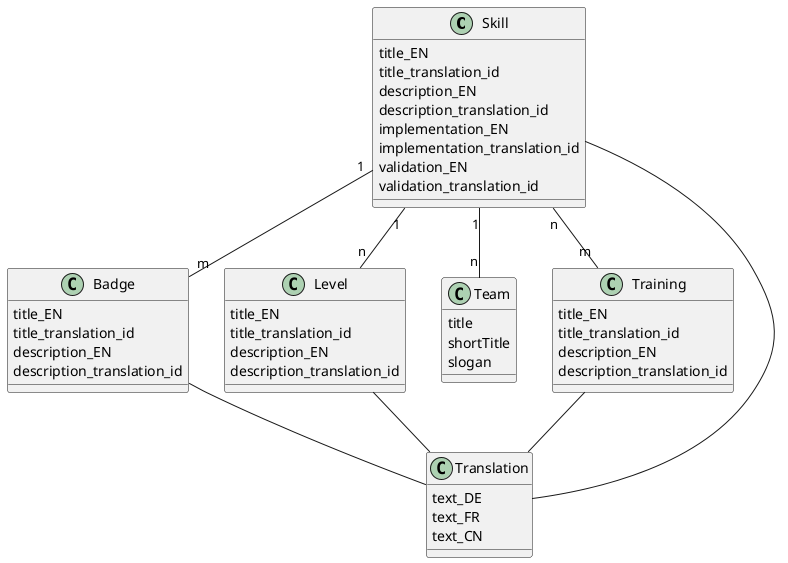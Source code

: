 @startuml

skinparam shadowing false
skinparam componentStyle uml2

class Skill {
    title_EN
    title_translation_id
    description_EN
    description_translation_id
    implementation_EN
    implementation_translation_id
    validation_EN
    validation_translation_id
}

class Badge {
    title_EN
    title_translation_id
    description_EN
    description_translation_id
}

class Level {
    title_EN
    title_translation_id
    description_EN
    description_translation_id
}

class Team {
    title
    shortTitle
    slogan
}

class Training {
    title_EN
    title_translation_id
    description_EN
    description_translation_id
}

class Translation {
    text_DE
    text_FR
    text_CN
}

Skill "1" -- "m" Badge
Skill "1" -- "n" Level
Skill "1" -- "n" Team
Skill "n" -- "m" Training

Badge -- Translation
Level -- Translation
Training -- Translation
Skill -- Translation

@enduml
